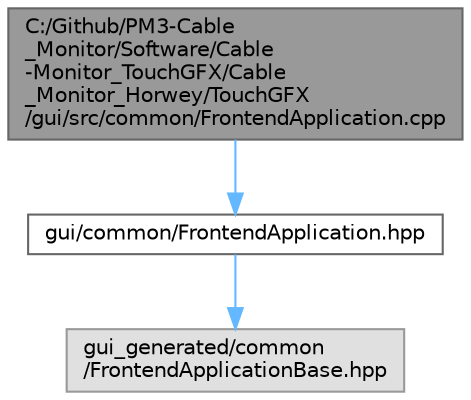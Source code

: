 digraph "C:/Github/PM3-Cable_Monitor/Software/Cable-Monitor_TouchGFX/Cable_Monitor_Horwey/TouchGFX/gui/src/common/FrontendApplication.cpp"
{
 // LATEX_PDF_SIZE
  bgcolor="transparent";
  edge [fontname=Helvetica,fontsize=10,labelfontname=Helvetica,labelfontsize=10];
  node [fontname=Helvetica,fontsize=10,shape=box,height=0.2,width=0.4];
  Node1 [id="Node000001",label="C:/Github/PM3-Cable\l_Monitor/Software/Cable\l-Monitor_TouchGFX/Cable\l_Monitor_Horwey/TouchGFX\l/gui/src/common/FrontendApplication.cpp",height=0.2,width=0.4,color="gray40", fillcolor="grey60", style="filled", fontcolor="black",tooltip=" "];
  Node1 -> Node2 [id="edge1_Node000001_Node000002",color="steelblue1",style="solid",tooltip=" "];
  Node2 [id="Node000002",label="gui/common/FrontendApplication.hpp",height=0.2,width=0.4,color="grey40", fillcolor="white", style="filled",URL="$_frontend_application_8hpp.html",tooltip=" "];
  Node2 -> Node3 [id="edge2_Node000002_Node000003",color="steelblue1",style="solid",tooltip=" "];
  Node3 [id="Node000003",label="gui_generated/common\l/FrontendApplicationBase.hpp",height=0.2,width=0.4,color="grey60", fillcolor="#E0E0E0", style="filled",tooltip=" "];
}
